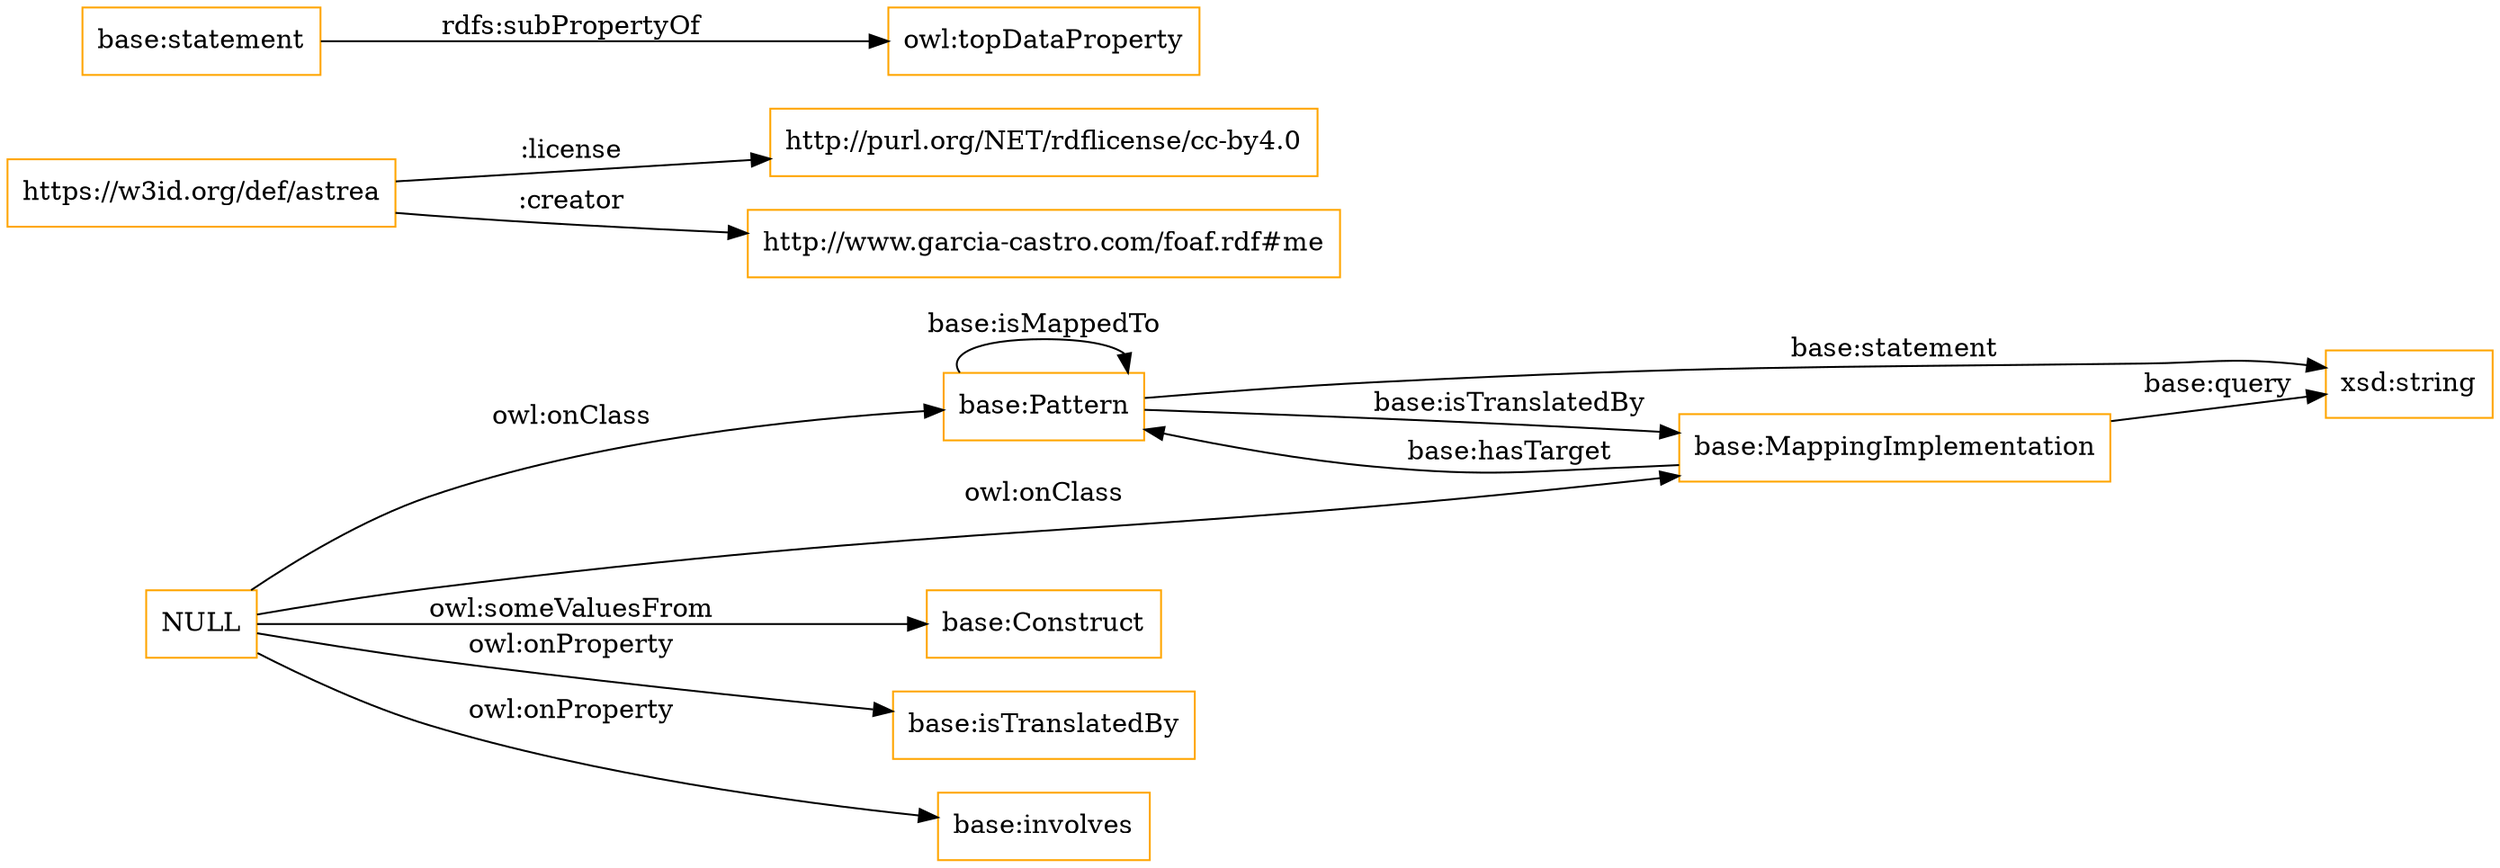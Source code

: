 digraph ar2dtool_diagram { 
rankdir=LR;
size="1501"
node [shape = rectangle, color="orange"]; "base:Pattern" "base:MappingImplementation" "base:Construct" ; /*classes style*/
	"https://w3id.org/def/astrea" -> "http://purl.org/NET/rdflicense/cc-by4.0" [ label = ":license" ];
	"https://w3id.org/def/astrea" -> "http://www.garcia-castro.com/foaf.rdf#me" [ label = ":creator" ];
	"base:statement" -> "owl:topDataProperty" [ label = "rdfs:subPropertyOf" ];
	"NULL" -> "base:MappingImplementation" [ label = "owl:onClass" ];
	"NULL" -> "base:isTranslatedBy" [ label = "owl:onProperty" ];
	"NULL" -> "base:Pattern" [ label = "owl:onClass" ];
	"NULL" -> "base:Construct" [ label = "owl:someValuesFrom" ];
	"NULL" -> "base:involves" [ label = "owl:onProperty" ];
	"base:Pattern" -> "xsd:string" [ label = "base:statement" ];
	"base:Pattern" -> "base:Pattern" [ label = "base:isMappedTo" ];
	"base:Pattern" -> "base:MappingImplementation" [ label = "base:isTranslatedBy" ];
	"base:MappingImplementation" -> "xsd:string" [ label = "base:query" ];
	"base:MappingImplementation" -> "base:Pattern" [ label = "base:hasTarget" ];

}
